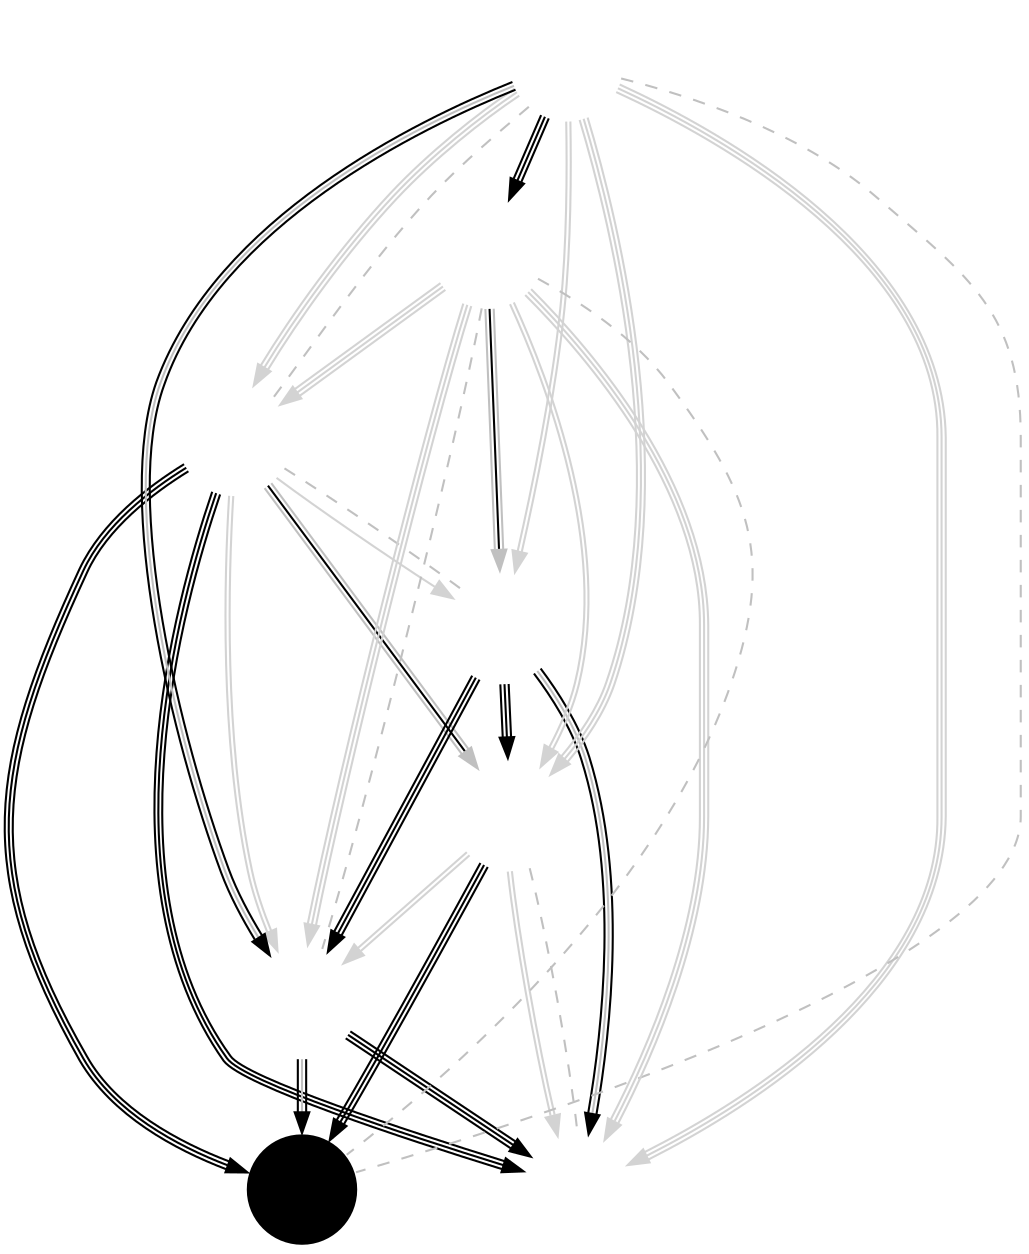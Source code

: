 // vim: set ts=5 sw=5:
digraph KR {
	node [shape=circle fixedsize=true width=0.75 label="" color="white"];
	imagepath="logos/";
	MVPM	[ image="mvp-miracle.png" ]
	MTY	[ image="mighty.png" ]
	TP	[ image="tempest.png" ]
	BLS	[ image="blossom.png" ]
	MVPB	[ image="mvp-black.png" ]
	L5	[ image="l5.png" ]
	RVN	[ image="raven.png" ]
	RRR	[ image="rrr.png" style="filled" fillcolor="black" ]

	/* Phase 1 Aggregates */
//	MVPM	->	MTY	[ color="lightgray:lightgray" ]
//	TP	->	MVPM	[ color="lightgray" ]
	MVPM	->	BLS	[ color="lightgray:lightgray" ]
	MVPB	->	MVPM	[ color="lightgray:lightgray:lightgray" ]
	L5	->	MVPM	[ color="lightgray:lightgray" ]
	MVPM	->	RVN	[ color="lightgray:lightgray" ]
	MTY	->	TP	[ color="lightgray" ]
	MTY	->	BLS	[ color="lightgray:lightgray" ]
	MVPB	->	MTY	[ color="lightgray:lightgray:lightgray" ]
	L5	->	MTY	[ color="lightgray:lightgray:lightgray" ]
//	MTY	->	RVN	[ color="lightgray:lightgray:lightgray" ]
//	TP	->	BLS	[ color="lightgray:lightgray:lightgray" ]
	MVPB	->	TP	[ color="lightgray:lightgray" ]
//	L5	->	TP	[ color="lightgray:lightgray" ]
//	TP	->	RVN	[ color="lightgray" ]
//	MVPB	->	BLS	[ color="lightgray:lightgray:lightgray" ]
	L5	->	BLS	[ color="lightgray:lightgray:lightgray" ]
//	BLS	->	RVN	[ color="lightgray:lightgray:lightgray" ]
//	L5	->	MVPB	[ color="lightgray" ]
	MVPB	->	RVN	[ color="lightgray:lightgray:lightgray" ]
	L5	->	RVN	[ color="lightgray:lightgray:lightgray" ]

	/* Week 1 */
	MTY	->	RRR	[ color="black:black:black" ]
	BLS	->	RVN	[ color="black:black:black" ]
	TP	->	BLS	[ color="black:black:black" ]
	MVPM	->	RRR	[ color="black:black:black" ]
	MTY	->	MVPM	[ color="gray:black:gray" ]
	TP	->	RVN	[ color="black:gray:black" ]

	/* Week 2 */
	MVPB	->	BLS	[ color="black:gray:black" ]
	L5	->	TP	[ color="gray:black:gray" ]
	TP	->	MVPM	[ color="black:black:black" ]
	MTY	->	RVN	[ color="black:black:black" ]
	BLS	->	RRR	[ color="black:gray:black" ]
	MVPB	->	L5	[ color="black:black:black" ]

	edge [ color="gray" dir="none" constraint="false" style="dashed"]

	/* Week 3 */
	MVPM	->	RVN
	MVPB	->	RRR
	MVPB	->	MTY
	L5	->	RRR
	L5	->	BLS
	TP	->	MTY

}
